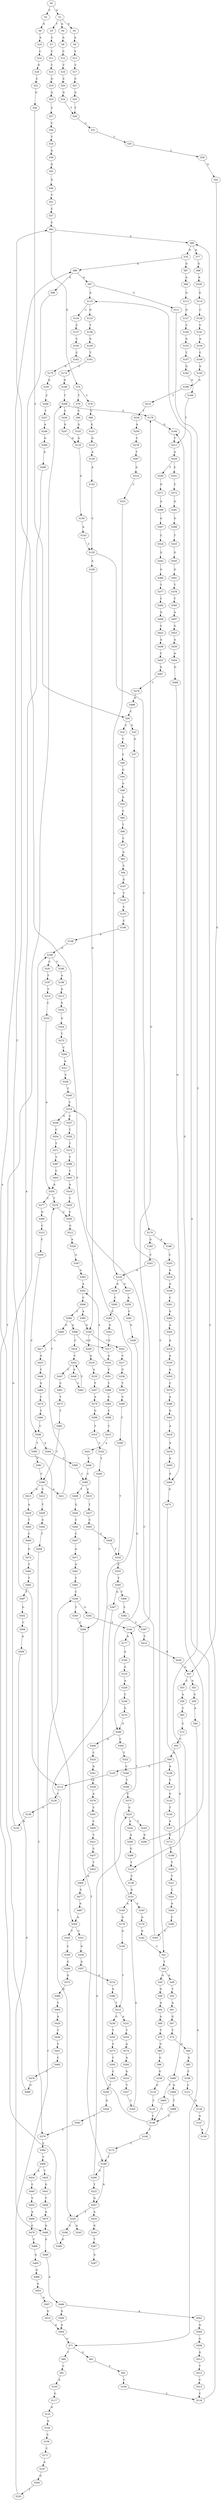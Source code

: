 strict digraph  {
	S0 -> S1 [ label = G ];
	S0 -> S2 [ label = C ];
	S1 -> S3 [ label = T ];
	S1 -> S4 [ label = A ];
	S1 -> S5 [ label = G ];
	S2 -> S6 [ label = G ];
	S3 -> S7 [ label = C ];
	S4 -> S8 [ label = A ];
	S5 -> S9 [ label = A ];
	S6 -> S10 [ label = A ];
	S7 -> S11 [ label = C ];
	S8 -> S12 [ label = C ];
	S9 -> S13 [ label = C ];
	S10 -> S14 [ label = C ];
	S11 -> S15 [ label = T ];
	S12 -> S16 [ label = C ];
	S13 -> S17 [ label = C ];
	S14 -> S18 [ label = G ];
	S15 -> S19 [ label = G ];
	S16 -> S20 [ label = C ];
	S17 -> S21 [ label = C ];
	S18 -> S22 [ label = C ];
	S19 -> S23 [ label = G ];
	S20 -> S24 [ label = G ];
	S21 -> S25 [ label = G ];
	S22 -> S26 [ label = G ];
	S23 -> S27 [ label = C ];
	S24 -> S28 [ label = T ];
	S25 -> S28 [ label = T ];
	S26 -> S29 [ label = C ];
	S27 -> S30 [ label = C ];
	S28 -> S31 [ label = C ];
	S29 -> S32 [ label = C ];
	S29 -> S33 [ label = G ];
	S30 -> S34 [ label = T ];
	S31 -> S35 [ label = T ];
	S32 -> S36 [ label = T ];
	S33 -> S37 [ label = G ];
	S34 -> S38 [ label = G ];
	S35 -> S39 [ label = C ];
	S36 -> S40 [ label = C ];
	S37 -> S41 [ label = C ];
	S38 -> S42 [ label = G ];
	S39 -> S43 [ label = G ];
	S40 -> S44 [ label = G ];
	S41 -> S45 [ label = T ];
	S42 -> S46 [ label = G ];
	S43 -> S47 [ label = G ];
	S44 -> S48 [ label = G ];
	S45 -> S49 [ label = A ];
	S45 -> S50 [ label = G ];
	S46 -> S51 [ label = T ];
	S47 -> S52 [ label = A ];
	S47 -> S53 [ label = C ];
	S48 -> S54 [ label = G ];
	S49 -> S55 [ label = T ];
	S50 -> S56 [ label = G ];
	S51 -> S57 [ label = C ];
	S52 -> S58 [ label = G ];
	S53 -> S59 [ label = A ];
	S54 -> S60 [ label = C ];
	S55 -> S61 [ label = A ];
	S56 -> S62 [ label = A ];
	S57 -> S63 [ label = C ];
	S58 -> S64 [ label = A ];
	S59 -> S65 [ label = C ];
	S60 -> S66 [ label = T ];
	S61 -> S67 [ label = G ];
	S62 -> S68 [ label = A ];
	S63 -> S69 [ label = C ];
	S63 -> S70 [ label = G ];
	S64 -> S71 [ label = G ];
	S65 -> S72 [ label = C ];
	S66 -> S73 [ label = C ];
	S67 -> S74 [ label = T ];
	S68 -> S75 [ label = T ];
	S69 -> S76 [ label = G ];
	S69 -> S77 [ label = A ];
	S70 -> S78 [ label = C ];
	S70 -> S79 [ label = T ];
	S71 -> S80 [ label = T ];
	S71 -> S81 [ label = G ];
	S72 -> S82 [ label = G ];
	S73 -> S83 [ label = A ];
	S74 -> S84 [ label = A ];
	S75 -> S85 [ label = G ];
	S76 -> S86 [ label = A ];
	S76 -> S87 [ label = G ];
	S77 -> S88 [ label = G ];
	S78 -> S89 [ label = C ];
	S79 -> S90 [ label = C ];
	S80 -> S91 [ label = C ];
	S81 -> S92 [ label = T ];
	S82 -> S93 [ label = A ];
	S83 -> S94 [ label = C ];
	S84 -> S95 [ label = G ];
	S85 -> S96 [ label = G ];
	S86 -> S97 [ label = A ];
	S86 -> S98 [ label = G ];
	S87 -> S99 [ label = A ];
	S88 -> S100 [ label = A ];
	S89 -> S101 [ label = G ];
	S90 -> S102 [ label = G ];
	S91 -> S103 [ label = A ];
	S92 -> S104 [ label = C ];
	S93 -> S105 [ label = G ];
	S93 -> S106 [ label = A ];
	S94 -> S107 [ label = G ];
	S95 -> S108 [ label = C ];
	S96 -> S109 [ label = G ];
	S97 -> S110 [ label = A ];
	S97 -> S111 [ label = G ];
	S98 -> S112 [ label = T ];
	S99 -> S113 [ label = G ];
	S100 -> S114 [ label = G ];
	S101 -> S115 [ label = G ];
	S102 -> S116 [ label = G ];
	S103 -> S117 [ label = G ];
	S104 -> S118 [ label = C ];
	S105 -> S112 [ label = T ];
	S106 -> S119 [ label = T ];
	S107 -> S120 [ label = T ];
	S108 -> S121 [ label = C ];
	S109 -> S122 [ label = G ];
	S110 -> S123 [ label = G ];
	S110 -> S124 [ label = C ];
	S111 -> S125 [ label = T ];
	S112 -> S126 [ label = C ];
	S113 -> S127 [ label = G ];
	S114 -> S128 [ label = C ];
	S115 -> S129 [ label = A ];
	S116 -> S130 [ label = A ];
	S117 -> S131 [ label = G ];
	S118 -> S69 [ label = C ];
	S119 -> S132 [ label = G ];
	S120 -> S133 [ label = C ];
	S121 -> S134 [ label = G ];
	S122 -> S135 [ label = T ];
	S123 -> S136 [ label = T ];
	S124 -> S137 [ label = C ];
	S125 -> S138 [ label = C ];
	S126 -> S139 [ label = C ];
	S127 -> S140 [ label = C ];
	S128 -> S141 [ label = C ];
	S129 -> S142 [ label = A ];
	S130 -> S143 [ label = A ];
	S131 -> S144 [ label = A ];
	S132 -> S145 [ label = T ];
	S133 -> S146 [ label = C ];
	S134 -> S147 [ label = A ];
	S135 -> S148 [ label = C ];
	S136 -> S149 [ label = G ];
	S137 -> S150 [ label = C ];
	S138 -> S151 [ label = G ];
	S139 -> S152 [ label = A ];
	S140 -> S153 [ label = G ];
	S141 -> S154 [ label = A ];
	S142 -> S155 [ label = C ];
	S143 -> S155 [ label = C ];
	S144 -> S156 [ label = C ];
	S145 -> S157 [ label = A ];
	S146 -> S158 [ label = A ];
	S147 -> S159 [ label = A ];
	S148 -> S63 [ label = C ];
	S148 -> S160 [ label = T ];
	S149 -> S161 [ label = T ];
	S150 -> S162 [ label = C ];
	S151 -> S163 [ label = C ];
	S151 -> S164 [ label = T ];
	S151 -> S165 [ label = A ];
	S152 -> S166 [ label = G ];
	S153 -> S167 [ label = T ];
	S154 -> S168 [ label = C ];
	S155 -> S169 [ label = A ];
	S155 -> S170 [ label = T ];
	S156 -> S171 [ label = C ];
	S157 -> S172 [ label = G ];
	S158 -> S166 [ label = G ];
	S159 -> S110 [ label = A ];
	S160 -> S173 [ label = C ];
	S161 -> S174 [ label = C ];
	S162 -> S175 [ label = G ];
	S163 -> S176 [ label = G ];
	S164 -> S177 [ label = A ];
	S164 -> S178 [ label = G ];
	S165 -> S179 [ label = G ];
	S166 -> S180 [ label = T ];
	S166 -> S181 [ label = C ];
	S167 -> S182 [ label = G ];
	S168 -> S183 [ label = G ];
	S169 -> S184 [ label = G ];
	S170 -> S185 [ label = G ];
	S170 -> S186 [ label = A ];
	S171 -> S187 [ label = A ];
	S172 -> S188 [ label = T ];
	S173 -> S189 [ label = T ];
	S174 -> S190 [ label = G ];
	S175 -> S191 [ label = A ];
	S176 -> S192 [ label = G ];
	S177 -> S193 [ label = A ];
	S178 -> S194 [ label = G ];
	S179 -> S195 [ label = G ];
	S180 -> S196 [ label = A ];
	S181 -> S197 [ label = T ];
	S182 -> S198 [ label = G ];
	S183 -> S199 [ label = G ];
	S184 -> S200 [ label = G ];
	S184 -> S201 [ label = C ];
	S185 -> S202 [ label = C ];
	S186 -> S203 [ label = C ];
	S187 -> S204 [ label = G ];
	S188 -> S205 [ label = T ];
	S189 -> S206 [ label = C ];
	S189 -> S207 [ label = G ];
	S190 -> S208 [ label = T ];
	S191 -> S209 [ label = C ];
	S192 -> S41 [ label = C ];
	S193 -> S210 [ label = G ];
	S194 -> S211 [ label = T ];
	S195 -> S212 [ label = T ];
	S196 -> S213 [ label = G ];
	S197 -> S214 [ label = T ];
	S198 -> S211 [ label = T ];
	S199 -> S215 [ label = T ];
	S200 -> S216 [ label = A ];
	S201 -> S217 [ label = C ];
	S202 -> S218 [ label = A ];
	S203 -> S219 [ label = A ];
	S204 -> S220 [ label = T ];
	S205 -> S221 [ label = T ];
	S206 -> S222 [ label = T ];
	S206 -> S223 [ label = G ];
	S207 -> S224 [ label = A ];
	S207 -> S225 [ label = T ];
	S208 -> S226 [ label = C ];
	S208 -> S178 [ label = G ];
	S209 -> S227 [ label = T ];
	S210 -> S228 [ label = A ];
	S211 -> S229 [ label = A ];
	S212 -> S230 [ label = G ];
	S212 -> S231 [ label = A ];
	S213 -> S232 [ label = G ];
	S214 -> S233 [ label = C ];
	S215 -> S234 [ label = T ];
	S216 -> S235 [ label = A ];
	S217 -> S236 [ label = G ];
	S218 -> S237 [ label = G ];
	S218 -> S238 [ label = A ];
	S219 -> S239 [ label = A ];
	S220 -> S240 [ label = C ];
	S221 -> S241 [ label = C ];
	S222 -> S207 [ label = G ];
	S223 -> S242 [ label = A ];
	S223 -> S243 [ label = T ];
	S224 -> S244 [ label = G ];
	S225 -> S245 [ label = A ];
	S225 -> S246 [ label = C ];
	S226 -> S247 [ label = G ];
	S227 -> S248 [ label = A ];
	S228 -> S249 [ label = C ];
	S229 -> S250 [ label = T ];
	S229 -> S251 [ label = C ];
	S230 -> S252 [ label = T ];
	S231 -> S253 [ label = T ];
	S232 -> S254 [ label = G ];
	S233 -> S255 [ label = A ];
	S234 -> S256 [ label = A ];
	S235 -> S257 [ label = T ];
	S236 -> S258 [ label = T ];
	S237 -> S259 [ label = A ];
	S238 -> S260 [ label = C ];
	S239 -> S261 [ label = C ];
	S240 -> S262 [ label = G ];
	S240 -> S263 [ label = T ];
	S241 -> S264 [ label = A ];
	S242 -> S265 [ label = A ];
	S243 -> S266 [ label = G ];
	S244 -> S267 [ label = T ];
	S246 -> S268 [ label = G ];
	S247 -> S116 [ label = G ];
	S248 -> S269 [ label = G ];
	S249 -> S270 [ label = G ];
	S250 -> S271 [ label = G ];
	S251 -> S272 [ label = C ];
	S252 -> S273 [ label = C ];
	S253 -> S274 [ label = A ];
	S254 -> S275 [ label = T ];
	S255 -> S276 [ label = T ];
	S255 -> S277 [ label = C ];
	S256 -> S278 [ label = C ];
	S257 -> S279 [ label = A ];
	S258 -> S280 [ label = C ];
	S259 -> S281 [ label = C ];
	S260 -> S282 [ label = C ];
	S261 -> S283 [ label = G ];
	S262 -> S164 [ label = T ];
	S263 -> S284 [ label = C ];
	S264 -> S285 [ label = C ];
	S265 -> S286 [ label = G ];
	S266 -> S194 [ label = G ];
	S267 -> S287 [ label = A ];
	S268 -> S208 [ label = T ];
	S269 -> S288 [ label = A ];
	S270 -> S289 [ label = G ];
	S271 -> S290 [ label = A ];
	S272 -> S291 [ label = G ];
	S273 -> S292 [ label = C ];
	S274 -> S293 [ label = A ];
	S275 -> S294 [ label = C ];
	S276 -> S295 [ label = C ];
	S277 -> S296 [ label = G ];
	S278 -> S297 [ label = T ];
	S279 -> S298 [ label = G ];
	S280 -> S299 [ label = C ];
	S281 -> S300 [ label = G ];
	S282 -> S301 [ label = A ];
	S283 -> S302 [ label = A ];
	S284 -> S189 [ label = T ];
	S285 -> S303 [ label = T ];
	S286 -> S125 [ label = T ];
	S288 -> S304 [ label = A ];
	S289 -> S305 [ label = C ];
	S289 -> S306 [ label = A ];
	S290 -> S307 [ label = G ];
	S291 -> S308 [ label = G ];
	S292 -> S309 [ label = C ];
	S293 -> S310 [ label = G ];
	S294 -> S311 [ label = A ];
	S295 -> S312 [ label = C ];
	S296 -> S313 [ label = C ];
	S297 -> S314 [ label = G ];
	S298 -> S315 [ label = T ];
	S299 -> S316 [ label = T ];
	S300 -> S289 [ label = G ];
	S301 -> S317 [ label = G ];
	S302 -> S318 [ label = A ];
	S303 -> S319 [ label = C ];
	S304 -> S320 [ label = T ];
	S304 -> S321 [ label = C ];
	S305 -> S322 [ label = T ];
	S306 -> S323 [ label = C ];
	S307 -> S324 [ label = C ];
	S308 -> S325 [ label = T ];
	S309 -> S326 [ label = T ];
	S310 -> S327 [ label = T ];
	S311 -> S328 [ label = C ];
	S312 -> S329 [ label = A ];
	S313 -> S330 [ label = C ];
	S314 -> S331 [ label = C ];
	S315 -> S332 [ label = C ];
	S316 -> S333 [ label = C ];
	S317 -> S334 [ label = A ];
	S318 -> S335 [ label = A ];
	S319 -> S336 [ label = G ];
	S319 -> S337 [ label = C ];
	S320 -> S338 [ label = C ];
	S321 -> S339 [ label = G ];
	S322 -> S340 [ label = C ];
	S323 -> S341 [ label = A ];
	S324 -> S342 [ label = G ];
	S325 -> S343 [ label = G ];
	S326 -> S344 [ label = G ];
	S327 -> S345 [ label = C ];
	S328 -> S346 [ label = T ];
	S329 -> S347 [ label = G ];
	S330 -> S348 [ label = C ];
	S331 -> S218 [ label = A ];
	S332 -> S349 [ label = T ];
	S333 -> S350 [ label = T ];
	S334 -> S351 [ label = C ];
	S334 -> S352 [ label = A ];
	S335 -> S353 [ label = A ];
	S336 -> S354 [ label = C ];
	S337 -> S355 [ label = T ];
	S338 -> S356 [ label = G ];
	S339 -> S357 [ label = A ];
	S340 -> S358 [ label = T ];
	S341 -> S359 [ label = C ];
	S342 -> S360 [ label = G ];
	S343 -> S361 [ label = G ];
	S344 -> S362 [ label = T ];
	S345 -> S151 [ label = G ];
	S346 -> S319 [ label = C ];
	S347 -> S363 [ label = A ];
	S348 -> S364 [ label = A ];
	S348 -> S365 [ label = T ];
	S349 -> S284 [ label = C ];
	S350 -> S366 [ label = T ];
	S350 -> S367 [ label = G ];
	S351 -> S368 [ label = T ];
	S352 -> S369 [ label = C ];
	S353 -> S370 [ label = C ];
	S354 -> S371 [ label = T ];
	S355 -> S372 [ label = T ];
	S356 -> S373 [ label = G ];
	S357 -> S374 [ label = G ];
	S358 -> S375 [ label = C ];
	S359 -> S376 [ label = A ];
	S360 -> S377 [ label = T ];
	S361 -> S378 [ label = T ];
	S362 -> S379 [ label = C ];
	S363 -> S352 [ label = A ];
	S364 -> S380 [ label = T ];
	S365 -> S381 [ label = T ];
	S366 -> S382 [ label = C ];
	S367 -> S225 [ label = T ];
	S368 -> S383 [ label = C ];
	S369 -> S384 [ label = C ];
	S369 -> S385 [ label = A ];
	S370 -> S386 [ label = A ];
	S371 -> S387 [ label = T ];
	S372 -> S388 [ label = T ];
	S373 -> S389 [ label = G ];
	S374 -> S390 [ label = G ];
	S375 -> S223 [ label = G ];
	S376 -> S391 [ label = C ];
	S377 -> S392 [ label = C ];
	S378 -> S393 [ label = T ];
	S379 -> S394 [ label = C ];
	S380 -> S395 [ label = C ];
	S381 -> S396 [ label = C ];
	S382 -> S397 [ label = T ];
	S383 -> S398 [ label = C ];
	S384 -> S399 [ label = A ];
	S384 -> S400 [ label = G ];
	S385 -> S184 [ label = G ];
	S386 -> S401 [ label = G ];
	S387 -> S402 [ label = C ];
	S388 -> S403 [ label = C ];
	S389 -> S404 [ label = T ];
	S390 -> S212 [ label = T ];
	S391 -> S405 [ label = C ];
	S392 -> S406 [ label = G ];
	S393 -> S407 [ label = A ];
	S394 -> S408 [ label = T ];
	S395 -> S409 [ label = T ];
	S395 -> S410 [ label = G ];
	S396 -> S411 [ label = A ];
	S396 -> S412 [ label = C ];
	S396 -> S413 [ label = G ];
	S397 -> S414 [ label = C ];
	S398 -> S415 [ label = C ];
	S399 -> S317 [ label = G ];
	S399 -> S416 [ label = C ];
	S400 -> S417 [ label = G ];
	S401 -> S418 [ label = A ];
	S402 -> S255 [ label = A ];
	S403 -> S419 [ label = A ];
	S404 -> S420 [ label = A ];
	S405 -> S421 [ label = T ];
	S406 -> S422 [ label = C ];
	S407 -> S423 [ label = G ];
	S408 -> S424 [ label = A ];
	S408 -> S425 [ label = T ];
	S409 -> S426 [ label = G ];
	S410 -> S427 [ label = T ];
	S411 -> S276 [ label = T ];
	S412 -> S428 [ label = T ];
	S413 -> S429 [ label = A ];
	S414 -> S430 [ label = G ];
	S415 -> S431 [ label = A ];
	S416 -> S432 [ label = C ];
	S417 -> S433 [ label = A ];
	S418 -> S434 [ label = A ];
	S419 -> S435 [ label = T ];
	S420 -> S436 [ label = T ];
	S421 -> S437 [ label = C ];
	S422 -> S438 [ label = A ];
	S423 -> S439 [ label = A ];
	S424 -> S440 [ label = C ];
	S425 -> S441 [ label = G ];
	S426 -> S442 [ label = C ];
	S427 -> S443 [ label = C ];
	S428 -> S444 [ label = G ];
	S429 -> S445 [ label = T ];
	S430 -> S47 [ label = G ];
	S431 -> S446 [ label = T ];
	S432 -> S447 [ label = C ];
	S432 -> S448 [ label = A ];
	S433 -> S449 [ label = C ];
	S434 -> S450 [ label = G ];
	S435 -> S295 [ label = C ];
	S436 -> S451 [ label = C ];
	S437 -> S452 [ label = T ];
	S438 -> S453 [ label = C ];
	S439 -> S454 [ label = A ];
	S440 -> S455 [ label = T ];
	S441 -> S456 [ label = T ];
	S442 -> S457 [ label = C ];
	S443 -> S458 [ label = C ];
	S444 -> S459 [ label = T ];
	S445 -> S460 [ label = C ];
	S446 -> S395 [ label = C ];
	S447 -> S461 [ label = C ];
	S448 -> S462 [ label = C ];
	S449 -> S463 [ label = G ];
	S450 -> S464 [ label = G ];
	S451 -> S465 [ label = C ];
	S452 -> S466 [ label = A ];
	S453 -> S467 [ label = G ];
	S454 -> S468 [ label = G ];
	S455 -> S469 [ label = A ];
	S456 -> S470 [ label = A ];
	S457 -> S471 [ label = A ];
	S458 -> S316 [ label = T ];
	S459 -> S379 [ label = C ];
	S460 -> S472 [ label = G ];
	S461 -> S473 [ label = T ];
	S462 -> S432 [ label = C ];
	S463 -> S474 [ label = C ];
	S464 -> S475 [ label = G ];
	S465 -> S476 [ label = C ];
	S466 -> S477 [ label = G ];
	S467 -> S478 [ label = C ];
	S468 -> S464 [ label = G ];
	S469 -> S479 [ label = C ];
	S470 -> S480 [ label = G ];
	S471 -> S481 [ label = G ];
	S472 -> S482 [ label = T ];
	S473 -> S483 [ label = T ];
	S474 -> S484 [ label = C ];
	S475 -> S485 [ label = G ];
	S476 -> S486 [ label = G ];
	S477 -> S487 [ label = A ];
	S478 -> S488 [ label = G ];
	S479 -> S489 [ label = C ];
	S480 -> S490 [ label = G ];
	S481 -> S491 [ label = T ];
	S482 -> S492 [ label = T ];
	S483 -> S396 [ label = C ];
	S484 -> S348 [ label = C ];
	S485 -> S493 [ label = T ];
	S485 -> S494 [ label = G ];
	S486 -> S86 [ label = A ];
	S487 -> S304 [ label = A ];
	S488 -> S29 [ label = C ];
	S489 -> S495 [ label = A ];
	S490 -> S496 [ label = A ];
	S491 -> S240 [ label = C ];
	S492 -> S497 [ label = T ];
	S493 -> S148 [ label = C ];
	S494 -> S498 [ label = T ];
	S495 -> S499 [ label = G ];
	S496 -> S500 [ label = G ];
	S496 -> S501 [ label = A ];
	S497 -> S502 [ label = G ];
	S498 -> S148 [ label = C ];
	S499 -> S503 [ label = G ];
	S500 -> S504 [ label = A ];
	S501 -> S505 [ label = A ];
	S502 -> S506 [ label = T ];
	S503 -> S507 [ label = A ];
	S504 -> S71 [ label = G ];
	S505 -> S508 [ label = G ];
	S506 -> S509 [ label = A ];
	S507 -> S510 [ label = G ];
	S508 -> S511 [ label = G ];
	S509 -> S480 [ label = G ];
	S510 -> S504 [ label = A ];
	S511 -> S512 [ label = T ];
	S512 -> S513 [ label = C ];
	S513 -> S118 [ label = C ];
}
